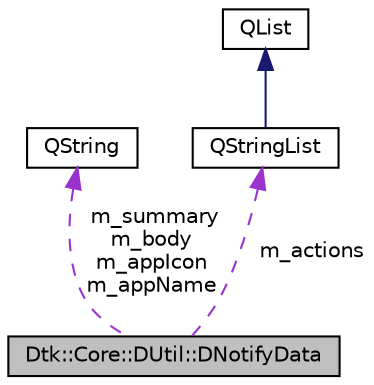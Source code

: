 digraph "Dtk::Core::DUtil::DNotifyData"
{
  edge [fontname="Helvetica",fontsize="10",labelfontname="Helvetica",labelfontsize="10"];
  node [fontname="Helvetica",fontsize="10",shape=record];
  Node1 [label="Dtk::Core::DUtil::DNotifyData",height=0.2,width=0.4,color="black", fillcolor="grey75", style="filled", fontcolor="black"];
  Node2 -> Node1 [dir="back",color="darkorchid3",fontsize="10",style="dashed",label=" m_summary\nm_body\nm_appIcon\nm_appName" ,fontname="Helvetica"];
  Node2 [label="QString",height=0.2,width=0.4,color="black", fillcolor="white", style="filled",URL="/home/xmuli/project/dtk/tags/qtcore.tags$qstring.html"];
  Node3 -> Node1 [dir="back",color="darkorchid3",fontsize="10",style="dashed",label=" m_actions" ,fontname="Helvetica"];
  Node3 [label="QStringList",height=0.2,width=0.4,color="black", fillcolor="white", style="filled",URL="/home/xmuli/project/dtk/tags/qtcore.tags$qstringlist.html"];
  Node4 -> Node3 [dir="back",color="midnightblue",fontsize="10",style="solid",fontname="Helvetica"];
  Node4 [label="QList",height=0.2,width=0.4,color="black", fillcolor="white", style="filled",URL="/home/xmuli/project/dtk/tags/qtcore.tags$qlist.html"];
}
